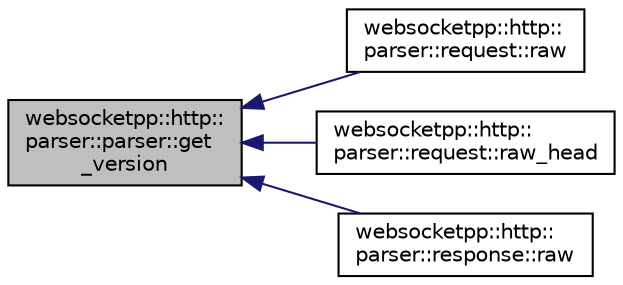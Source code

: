 digraph "websocketpp::http::parser::parser::get_version"
{
  edge [fontname="Helvetica",fontsize="10",labelfontname="Helvetica",labelfontsize="10"];
  node [fontname="Helvetica",fontsize="10",shape=record];
  rankdir="LR";
  Node28 [label="websocketpp::http::\lparser::parser::get\l_version",height=0.2,width=0.4,color="black", fillcolor="grey75", style="filled", fontcolor="black"];
  Node28 -> Node29 [dir="back",color="midnightblue",fontsize="10",style="solid",fontname="Helvetica"];
  Node29 [label="websocketpp::http::\lparser::request::raw",height=0.2,width=0.4,color="black", fillcolor="white", style="filled",URL="$classwebsocketpp_1_1http_1_1parser_1_1request.html#a27fbcad6aae2a98c9cc0efc4fdd7da8c",tooltip="Returns the full raw request (including the body) "];
  Node28 -> Node30 [dir="back",color="midnightblue",fontsize="10",style="solid",fontname="Helvetica"];
  Node30 [label="websocketpp::http::\lparser::request::raw_head",height=0.2,width=0.4,color="black", fillcolor="white", style="filled",URL="$classwebsocketpp_1_1http_1_1parser_1_1request.html#afb77b09be8112bb60dd80cf21d032eff",tooltip="Returns the raw request headers only (similar to an HTTP HEAD request) "];
  Node28 -> Node31 [dir="back",color="midnightblue",fontsize="10",style="solid",fontname="Helvetica"];
  Node31 [label="websocketpp::http::\lparser::response::raw",height=0.2,width=0.4,color="black", fillcolor="white", style="filled",URL="$classwebsocketpp_1_1http_1_1parser_1_1response.html#a46ebda97244f3235eaaccb1bcbdc5666",tooltip="Returns the full raw response. "];
}
